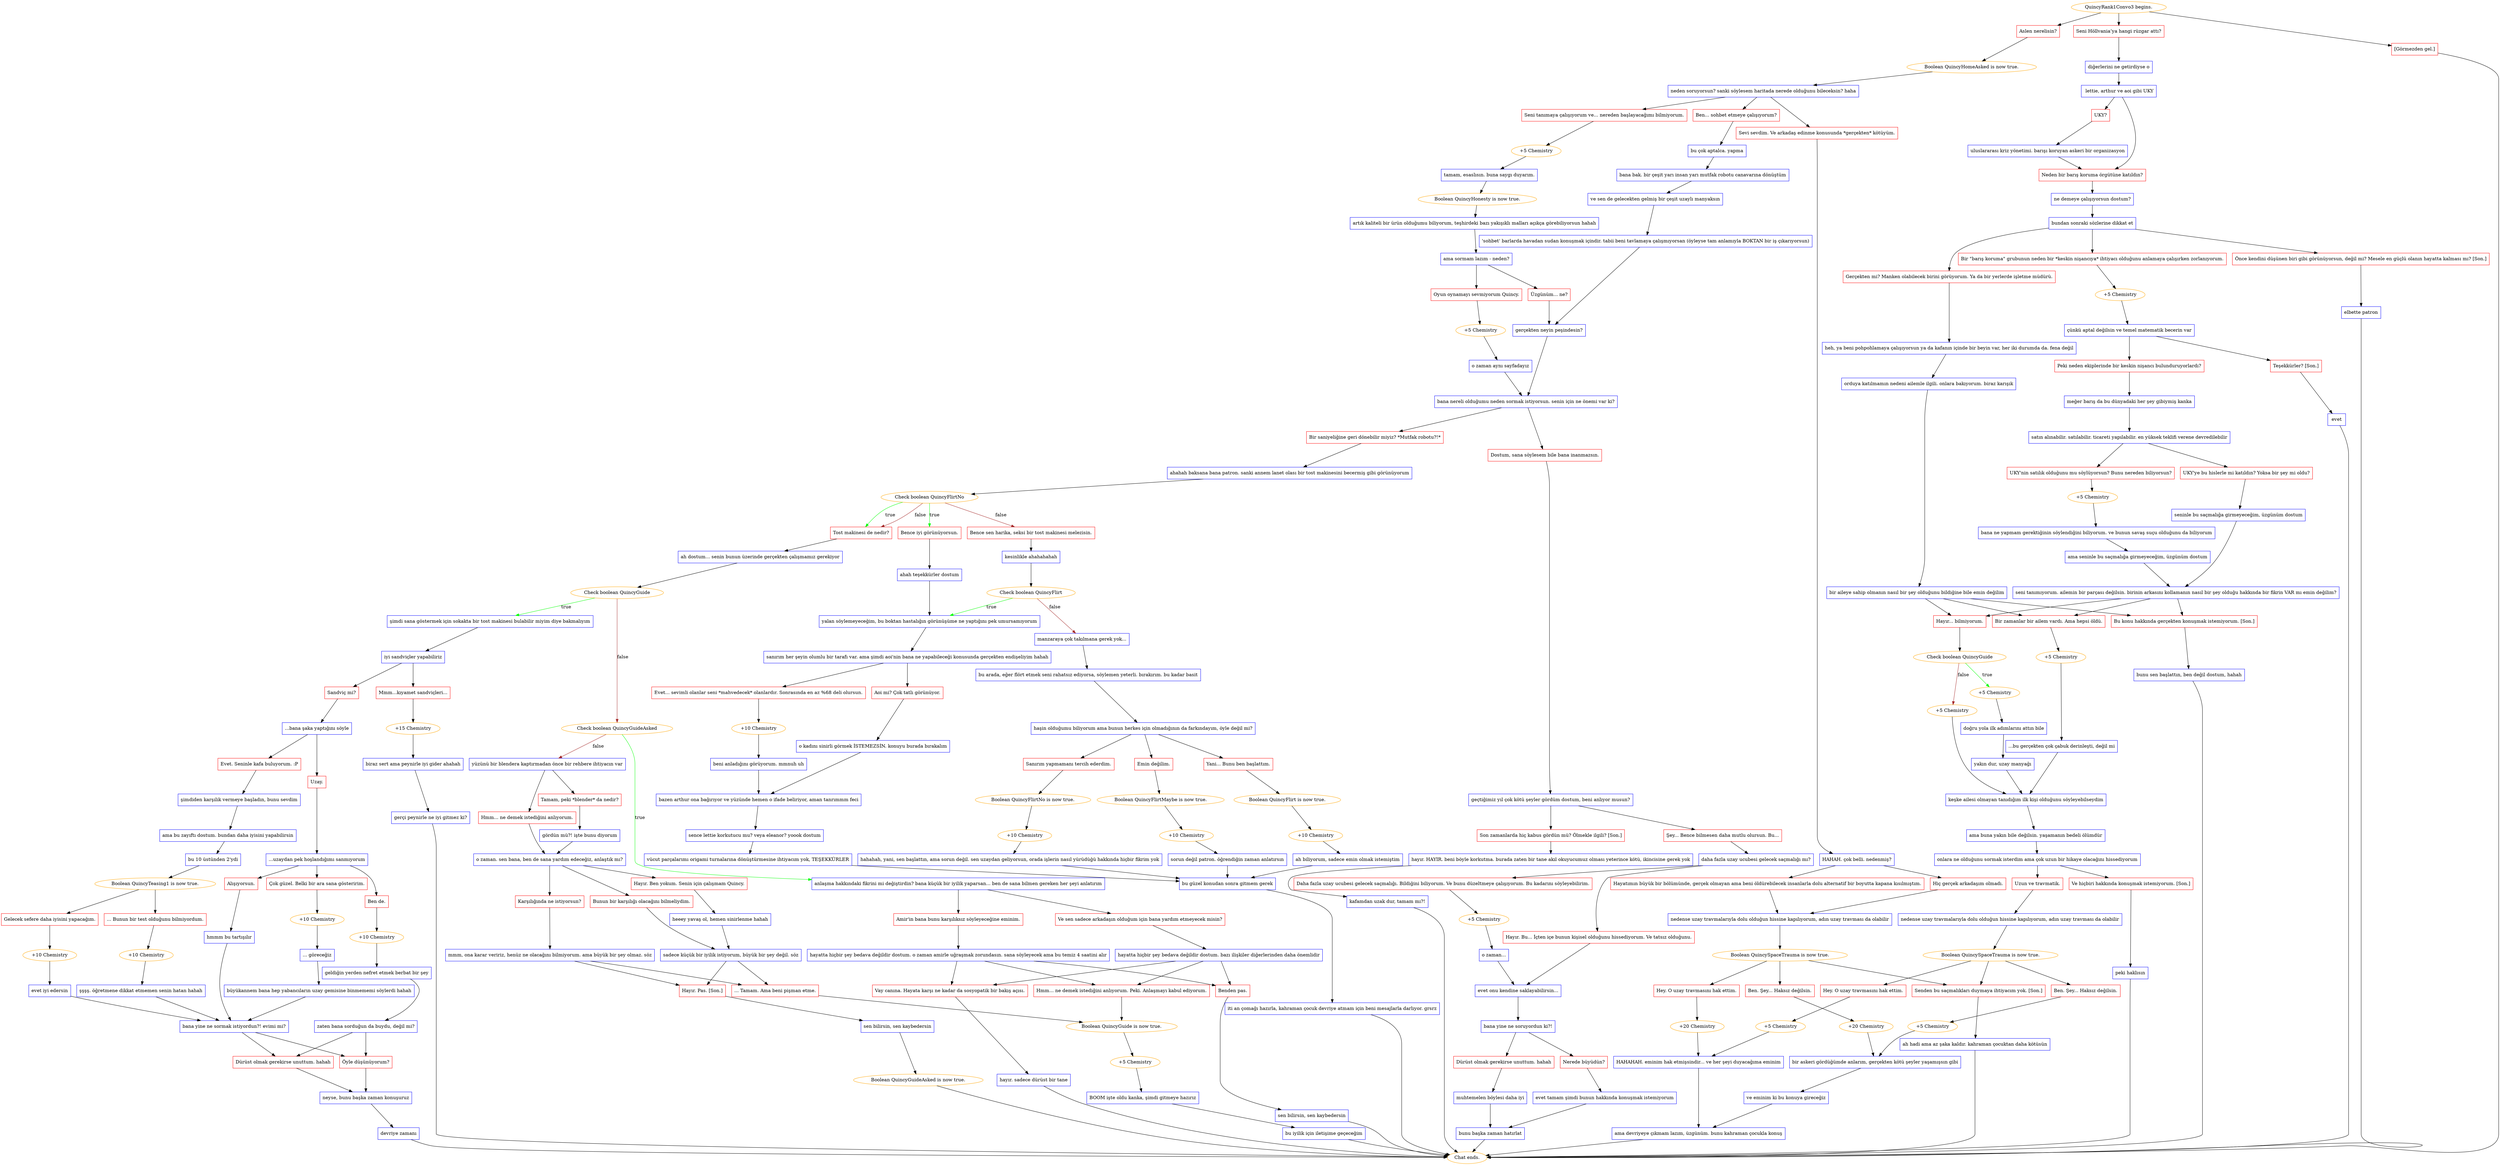 digraph {
	"QuincyRank1Convo3 begins." [color=orange];
		"QuincyRank1Convo3 begins." -> j686502187;
		"QuincyRank1Convo3 begins." -> j3921741806;
		"QuincyRank1Convo3 begins." -> j314255848;
	j686502187 [label="Aslen nerelisin?",shape=box,color=red];
		j686502187 -> j2126816096;
	j3921741806 [label="Seni Höllvania’ya hangi rüzgar attı?",shape=box,color=red];
		j3921741806 -> j1933318549;
	j314255848 [label="[Görmezden gel.]",shape=box,color=red];
		j314255848 -> "Chat ends.";
	j2126816096 [label="Boolean QuincyHomeAsked is now true.",color=orange];
		j2126816096 -> j2165477589;
	j1933318549 [label="diğerlerini ne getirdiyse o",shape=box,color=blue];
		j1933318549 -> j1173086440;
	"Chat ends." [color=orange];
	j2165477589 [label="neden soruyorsun? sanki söylesem haritada nerede olduğunu bileceksin? haha",shape=box,color=blue];
		j2165477589 -> j3802792211;
		j2165477589 -> j72764707;
		j2165477589 -> j1353128166;
	j1173086440 [label=" lettie, arthur ve aoi gibi UKY",shape=box,color=blue];
		j1173086440 -> j3731933956;
		j1173086440 -> j3987342906;
	j3802792211 [label="Ben... sohbet etmeye çalışıyorum?",shape=box,color=red];
		j3802792211 -> j4155151757;
	j72764707 [label="Seni tanımaya çalışıyorum ve... nereden başlayacağımı bilmiyorum.",shape=box,color=red];
		j72764707 -> j4151295714;
	j1353128166 [label="Sevi sevdim. Ve arkadaş edinme konusunda *gerçekten* kötüyüm.",shape=box,color=red];
		j1353128166 -> j322782810;
	j3731933956 [label="Neden bir barış koruma örgütüne katıldın?",shape=box,color=red];
		j3731933956 -> j1390394796;
	j3987342906 [label="UKY?",shape=box,color=red];
		j3987342906 -> j2849973780;
	j4155151757 [label="bu çok aptalca. yapma",shape=box,color=blue];
		j4155151757 -> j15353582;
	j4151295714 [label="+5 Chemistry",color=orange];
		j4151295714 -> j3643664426;
	j322782810 [label="HAHAH. çok belli. nedenmiş?",shape=box,color=blue];
		j322782810 -> j3393498092;
		j322782810 -> j682862525;
	j1390394796 [label="ne demeye çalışıyorsun dostum?",shape=box,color=blue];
		j1390394796 -> j337722335;
	j2849973780 [label="uluslararası kriz yönetimi. barışı koruyan askeri bir organizasyon",shape=box,color=blue];
		j2849973780 -> j3731933956;
	j15353582 [label="bana bak. bir çeşit yarı insan yarı mutfak robotu canavarına dönüştüm",shape=box,color=blue];
		j15353582 -> j362916178;
	j3643664426 [label="tamam, esaslısın. buna saygı duyarım.",shape=box,color=blue];
		j3643664426 -> j2072349673;
	j3393498092 [label="Hiç gerçek arkadaşım olmadı.",shape=box,color=red];
		j3393498092 -> j1040677460;
	j682862525 [label="Hayatımın büyük bir bölümünde, gerçek olmayan ama beni öldürebilecek insanlarla dolu alternatif bir boyutta kapana kısılmıştım.",shape=box,color=red];
		j682862525 -> j1040677460;
	j337722335 [label="bundan sonraki sözlerine dikkat et",shape=box,color=blue];
		j337722335 -> j4234228849;
		j337722335 -> j2236331703;
		j337722335 -> j213692689;
	j362916178 [label="ve sen de gelecekten gelmiş bir çeşit uzaylı manyaksın",shape=box,color=blue];
		j362916178 -> j234450744;
	j2072349673 [label="Boolean QuincyHonesty is now true.",color=orange];
		j2072349673 -> j3407710241;
	j1040677460 [label="nedense uzay travmalarıyla dolu olduğun hissine kapılıyorum, adın uzay travması da olabilir",shape=box,color=blue];
		j1040677460 -> j815593362;
	j4234228849 [label="Gerçekten mi? Manken olabilecek birini görüyorum. Ya da bir yerlerde işletme müdürü.",shape=box,color=red];
		j4234228849 -> j187699524;
	j2236331703 [label="Bir \"barış koruma\" grubunun neden bir *keskin nişancıya* ihtiyacı olduğunu anlamaya çalışırken zorlanıyorum.",shape=box,color=red];
		j2236331703 -> j3835369049;
	j213692689 [label="Önce kendini düşünen biri gibi görünüyorsun, değil mi? Mesele en güçlü olanın hayatta kalması mı? [Son.]",shape=box,color=red];
		j213692689 -> j2552122442;
	j234450744 [label="'sohbet' barlarda havadan sudan konuşmak içindir. tabii beni tavlamaya çalışmıyorsan (öyleyse tam anlamıyla BOKTAN bir iş çıkarıyorsun)",shape=box,color=blue];
		j234450744 -> j2888190625;
	j3407710241 [label="artık kaliteli bir ürün olduğumu biliyorum, teşhirdeki bazı yakışıklı malları açıkça görebiliyorsun hahah",shape=box,color=blue];
		j3407710241 -> j212017729;
	j815593362 [label="Boolean QuincySpaceTrauma is now true.",color=orange];
		j815593362 -> j2842013912;
		j815593362 -> j3780697135;
		j815593362 -> j2675173699;
	j187699524 [label="heh, ya beni pohpohlamaya çalışıyorsun ya da kafanın içinde bir beyin var, her iki durumda da. fena değil",shape=box,color=blue];
		j187699524 -> j941884360;
	j3835369049 [label="+5 Chemistry",color=orange];
		j3835369049 -> j3500996373;
	j2552122442 [label="elbette patron",shape=box,color=blue];
		j2552122442 -> "Chat ends.";
	j2888190625 [label="gerçekten neyin peşindesin?",shape=box,color=blue];
		j2888190625 -> j730197913;
	j212017729 [label="ama sormam lazım - neden?",shape=box,color=blue];
		j212017729 -> j3212222733;
		j212017729 -> j1915030439;
	j2842013912 [label="Ben. Şey... Haksız değilsin.",shape=box,color=red];
		j2842013912 -> j860001393;
	j3780697135 [label="Hey. O uzay travmasını hak ettim.",shape=box,color=red];
		j3780697135 -> j2894644233;
	j2675173699 [label="Senden bu saçmalıkları duymaya ihtiyacım yok. [Son.]",shape=box,color=red];
		j2675173699 -> j3903309036;
	j941884360 [label="orduya katılmamın nedeni ailemle ilgili. onlara bakıyorum. biraz karışık",shape=box,color=blue];
		j941884360 -> j473039480;
	j3500996373 [label="çünkü aptal değilsin ve temel matematik becerin var",shape=box,color=blue];
		j3500996373 -> j1502061051;
		j3500996373 -> j3766026032;
	j730197913 [label="bana nereli olduğumu neden sormak istiyorsun. senin için ne önemi var ki?",shape=box,color=blue];
		j730197913 -> j4106353182;
		j730197913 -> j2397057777;
	j3212222733 [label="Oyun oynamayı sevmiyorum Quincy.",shape=box,color=red];
		j3212222733 -> j696231933;
	j1915030439 [label="Üzgünüm... ne?",shape=box,color=red];
		j1915030439 -> j2888190625;
	j860001393 [label="+20 Chemistry",color=orange];
		j860001393 -> j3123556735;
	j2894644233 [label="+20 Chemistry",color=orange];
		j2894644233 -> j2009076537;
	j3903309036 [label="ah hadi ama az şaka kaldır. kahraman çocuktan daha kötüsün",shape=box,color=blue];
		j3903309036 -> "Chat ends.";
	j473039480 [label="bir aileye sahip olmanın nasıl bir şey olduğunu bildiğine bile emin değilim",shape=box,color=blue];
		j473039480 -> j3205310131;
		j473039480 -> j2143609297;
		j473039480 -> j1516706604;
	j1502061051 [label="Peki neden ekiplerinde bir keskin nişancı bulunduruyorlardı?",shape=box,color=red];
		j1502061051 -> j1849120366;
	j3766026032 [label="Teşekkürler? [Son.]",shape=box,color=red];
		j3766026032 -> j2617685507;
	j4106353182 [label="Bir saniyeliğine geri dönebilir miyiz? *Mutfak robotu?!*",shape=box,color=red];
		j4106353182 -> j241155974;
	j2397057777 [label="Dostum, sana söylesem bile bana inanmazsın.",shape=box,color=red];
		j2397057777 -> j2722496068;
	j696231933 [label="+5 Chemistry",color=orange];
		j696231933 -> j1428003230;
	j3123556735 [label="bir askeri gördüğümde anlarım, gerçekten kötü şeyler yaşamışsın gibi",shape=box,color=blue];
		j3123556735 -> j1415183188;
	j2009076537 [label="HAHAHAH. eminim hak etmişsindir... ve her şeyi duyacağıma eminim",shape=box,color=blue];
		j2009076537 -> j1789198343;
	j3205310131 [label="Bu konu hakkında gerçekten konuşmak istemiyorum. [Son.]",shape=box,color=red];
		j3205310131 -> j2447816994;
	j2143609297 [label="Hayır... bilmiyorum.",shape=box,color=red];
		j2143609297 -> j3430472234;
	j1516706604 [label="Bir zamanlar bir ailem vardı. Ama hepsi öldü.",shape=box,color=red];
		j1516706604 -> j1337811626;
	j1849120366 [label="meğer barış da bu dünyadaki her şey gibiymiş kanka",shape=box,color=blue];
		j1849120366 -> j1910437015;
	j2617685507 [label="evet",shape=box,color=blue];
		j2617685507 -> "Chat ends.";
	j241155974 [label="ahahah baksana bana patron. sanki annem lanet olası bir tost makinesini becermiş gibi görünüyorum",shape=box,color=blue];
		j241155974 -> j152642287;
	j2722496068 [label="geçtiğimiz yıl çok kötü şeyler gördüm dostum, beni anlıyor musun?",shape=box,color=blue];
		j2722496068 -> j3878249396;
		j2722496068 -> j443423051;
	j1428003230 [label="o zaman aynı sayfadayız",shape=box,color=blue];
		j1428003230 -> j730197913;
	j1415183188 [label="ve eminim ki bu konuya gireceğiz",shape=box,color=blue];
		j1415183188 -> j1789198343;
	j1789198343 [label="ama devriyeye çıkmam lazım, üzgünüm. bunu kahraman çocukla konuş",shape=box,color=blue];
		j1789198343 -> "Chat ends.";
	j2447816994 [label="bunu sen başlattın, ben değil dostum, hahah",shape=box,color=blue];
		j2447816994 -> "Chat ends.";
	j3430472234 [label="Check boolean QuincyGuide",color=orange];
		j3430472234 -> j1857855839 [label=true,color=green];
		j3430472234 -> j2268346695 [label=false,color=brown];
	j1337811626 [label="+5 Chemistry",color=orange];
		j1337811626 -> j2561449380;
	j1910437015 [label="satın alınabilir. satılabilir. ticareti yapılabilir. en yüksek teklifi verene devredilebilir",shape=box,color=blue];
		j1910437015 -> j229368933;
		j1910437015 -> j33636612;
	j152642287 [label="Check boolean QuincyFlirtNo",color=orange];
		j152642287 -> j4049019750 [label=true,color=green];
		j152642287 -> j426605916 [label=true,color=green];
		j152642287 -> j2367085101 [label=false,color=brown];
		j152642287 -> j4049019750 [label=false,color=brown];
	j3878249396 [label="Son zamanlarda hiç kabus gördün mü? Ölmekle ilgili? [Son.]",shape=box,color=red];
		j3878249396 -> j1349357447;
	j443423051 [label="Şey... Bence bilmesen daha mutlu olursun. Bu...",shape=box,color=red];
		j443423051 -> j3270986059;
	j1857855839 [label="+5 Chemistry",color=orange];
		j1857855839 -> j2192638310;
	j2268346695 [label="+5 Chemistry",color=orange];
		j2268346695 -> j296982570;
	j2561449380 [label="...bu gerçekten çok çabuk derinleşti, değil mi",shape=box,color=blue];
		j2561449380 -> j296982570;
	j229368933 [label="UKY'nin satılık olduğunu mu söylüyorsun? Bunu nereden biliyorsun?",shape=box,color=red];
		j229368933 -> j2107423044;
	j33636612 [label="UKY'ye bu hislerle mi katıldın? Yoksa bir şey mi oldu?",shape=box,color=red];
		j33636612 -> j1275868813;
	j4049019750 [label="Tost makinesi de nedir?",shape=box,color=red];
		j4049019750 -> j2625216589;
	j426605916 [label="Bence iyi görünüyorsun.",shape=box,color=red];
		j426605916 -> j3751696703;
	j2367085101 [label="Bence sen harika, seksi bir tost makinesi melezisin.",shape=box,color=red];
		j2367085101 -> j1173292159;
	j1349357447 [label="hayır. HAYIR. beni böyle korkutma. burada zaten bir tane akıl okuyucumuz olması yeterince kötü, ikincisine gerek yok",shape=box,color=blue];
		j1349357447 -> j3574922419;
	j3270986059 [label="daha fazla uzay ucubesi gelecek saçmalığı mı?",shape=box,color=blue];
		j3270986059 -> j3933378350;
		j3270986059 -> j4000237216;
	j2192638310 [label="doğru yola ilk adımlarını attın bile",shape=box,color=blue];
		j2192638310 -> j3577864229;
	j296982570 [label="keşke ailesi olmayan tanıdığım ilk kişi olduğunu söyleyebilseydim",shape=box,color=blue];
		j296982570 -> j2776331761;
	j2107423044 [label="+5 Chemistry",color=orange];
		j2107423044 -> j3851838985;
	j1275868813 [label="seninle bu saçmalığa girmeyeceğim, üzgünüm dostum",shape=box,color=blue];
		j1275868813 -> j3472026315;
	j2625216589 [label="ah dostum... senin bunun üzerinde gerçekten çalışmamız gerekiyor",shape=box,color=blue];
		j2625216589 -> j3982231780;
	j3751696703 [label="ahah teşekkürler dostum",shape=box,color=blue];
		j3751696703 -> j1187903687;
	j1173292159 [label="kesinlikle ahahahahah",shape=box,color=blue];
		j1173292159 -> j1174243365;
	j3574922419 [label="kafamdan uzak dur, tamam mı?!",shape=box,color=blue];
		j3574922419 -> "Chat ends.";
	j3933378350 [label="Hayır. Bu... İçten içe bunun kişisel olduğunu hissediyorum. Ve tatsız olduğunu.",shape=box,color=red];
		j3933378350 -> j1343997137;
	j4000237216 [label="Daha fazla uzay ucubesi gelecek saçmalığı. Bildiğini biliyorum. Ve bunu düzeltmeye çalışıyorum. Bu kadarını söyleyebilirim.",shape=box,color=red];
		j4000237216 -> j366724512;
	j3577864229 [label="yakın dur, uzay manyağı",shape=box,color=blue];
		j3577864229 -> j296982570;
	j2776331761 [label="ama buna yakın bile değilsin. yaşamanın bedeli ölümdür",shape=box,color=blue];
		j2776331761 -> j1019638541;
	j3851838985 [label="bana ne yapmam gerektiğinin söylendiğini biliyorum. ve bunun savaş suçu olduğunu da biliyorum",shape=box,color=blue];
		j3851838985 -> j3282563341;
	j3472026315 [label="seni tanımıyorum. ailemin bir parçası değilsin. birinin arkasını kollamanın nasıl bir şey olduğu hakkında bir fikrin VAR mı emin değilim?",shape=box,color=blue];
		j3472026315 -> j3205310131;
		j3472026315 -> j2143609297;
		j3472026315 -> j1516706604;
	j3982231780 [label="Check boolean QuincyGuide",color=orange];
		j3982231780 -> j2787729162 [label=true,color=green];
		j3982231780 -> j3551955468 [label=false,color=brown];
	j1187903687 [label="yalan söylemeyeceğim, bu boktan hastalığın görünüşüme ne yaptığını pek umursamıyorum",shape=box,color=blue];
		j1187903687 -> j3722015219;
	j1174243365 [label="Check boolean QuincyFlirt",color=orange];
		j1174243365 -> j1187903687 [label=true,color=green];
		j1174243365 -> j1625575961 [label=false,color=brown];
	j1343997137 [label="evet onu kendine saklayabilirsin...",shape=box,color=blue];
		j1343997137 -> j1054038150;
	j366724512 [label="+5 Chemistry",color=orange];
		j366724512 -> j321632577;
	j1019638541 [label="onlara ne olduğunu sormak isterdim ama çok uzun bir hikaye olacağını hissediyorum",shape=box,color=blue];
		j1019638541 -> j868324430;
		j1019638541 -> j1552186845;
	j3282563341 [label="ama seninle bu saçmalığa girmeyeceğim, üzgünüm dostum",shape=box,color=blue];
		j3282563341 -> j3472026315;
	j2787729162 [label="şimdi sana göstermek için sokakta bir tost makinesi bulabilir miyim diye bakmalıyım",shape=box,color=blue];
		j2787729162 -> j1536468818;
	j3551955468 [label="Check boolean QuincyGuideAsked",color=orange];
		j3551955468 -> j2071435483 [label=true,color=green];
		j3551955468 -> j126008703 [label=false,color=brown];
	j3722015219 [label="sanırım her şeyin olumlu bir tarafı var. ama şimdi aoi'nin bana ne yapabileceği konusunda gerçekten endişeliyim hahah",shape=box,color=blue];
		j3722015219 -> j881759834;
		j3722015219 -> j3579754213;
	j1625575961 [label="manzaraya çok takılmana gerek yok...",shape=box,color=blue];
		j1625575961 -> j3485465463;
	j1054038150 [label="bana yine ne soruyordun ki?!",shape=box,color=blue];
		j1054038150 -> j3554015859;
		j1054038150 -> j95824176;
	j321632577 [label="o zaman...",shape=box,color=blue];
		j321632577 -> j1343997137;
	j868324430 [label="Uzun ve travmatik.",shape=box,color=red];
		j868324430 -> j1081702792;
	j1552186845 [label="Ve hiçbiri hakkında konuşmak istemiyorum. [Son.]",shape=box,color=red];
		j1552186845 -> j199448844;
	j1536468818 [label="iyi sandviçler yapabiliriz",shape=box,color=blue];
		j1536468818 -> j3266359048;
		j1536468818 -> j3760258854;
	j2071435483 [label="anlaşma hakkındaki fikrini mi değiştirdin? bana küçük bir iyilik yaparsan... ben de sana bilmen gereken her şeyi anlatırım",shape=box,color=blue];
		j2071435483 -> j632515724;
		j2071435483 -> j406063605;
	j126008703 [label="yüzünü bir blendera kaptırmadan önce bir rehbere ihtiyacın var",shape=box,color=blue];
		j126008703 -> j1689035145;
		j126008703 -> j2985506411;
	j881759834 [label="Aoi mi? Çok tatlı görünüyor.",shape=box,color=red];
		j881759834 -> j3604231058;
	j3579754213 [label="Evet... sevimli olanlar seni *mahvedecek* olanlardır. Sonrasında en az %68 deli olursun.",shape=box,color=red];
		j3579754213 -> j1220059905;
	j3485465463 [label="bu arada, eğer flört etmek seni rahatsız ediyorsa, söylemen yeterli. bırakırım. bu kadar basit",shape=box,color=blue];
		j3485465463 -> j48942758;
	j3554015859 [label="Nerede büyüdün?",shape=box,color=red];
		j3554015859 -> j1154736642;
	j95824176 [label="Dürüst olmak gerekirse unuttum. hahah",shape=box,color=red];
		j95824176 -> j1494306667;
	j1081702792 [label="nedense uzay travmalarıyla dolu olduğun hissine kapılıyorum, adın uzay travması da olabilir",shape=box,color=blue];
		j1081702792 -> j2207447772;
	j199448844 [label="peki haklısın",shape=box,color=blue];
		j199448844 -> "Chat ends.";
	j3266359048 [label="Mmm...kıyamet sandviçleri...",shape=box,color=red];
		j3266359048 -> j424456473;
	j3760258854 [label="Sandviç mi?",shape=box,color=red];
		j3760258854 -> j555756982;
	j632515724 [label="Amir'in bana bunu karşılıksız söyleyeceğine eminim.",shape=box,color=red];
		j632515724 -> j2653744366;
	j406063605 [label="Ve sen sadece arkadaşın olduğum için bana yardım etmeyecek misin?",shape=box,color=red];
		j406063605 -> j1348356268;
	j1689035145 [label="Tamam, peki *blender* da nedir?",shape=box,color=red];
		j1689035145 -> j4040470243;
	j2985506411 [label="Hmm... ne demek istediğini anlıyorum.",shape=box,color=red];
		j2985506411 -> j3310277685;
	j3604231058 [label="o kadını sinirli görmek İSTEMEZSİN. konuyu burada bırakalım",shape=box,color=blue];
		j3604231058 -> j3746159747;
	j1220059905 [label="+10 Chemistry",color=orange];
		j1220059905 -> j39503327;
	j48942758 [label="haşin olduğumu biliyorum ama bunun herkes için olmadığının da farkındayım, öyle değil mi?",shape=box,color=blue];
		j48942758 -> j4197256489;
		j48942758 -> j2970808905;
		j48942758 -> j2150535532;
	j1154736642 [label="evet tamam şimdi bunun hakkında konuşmak istemiyorum",shape=box,color=blue];
		j1154736642 -> j3412682934;
	j1494306667 [label="muhtemelen böylesi daha iyi",shape=box,color=blue];
		j1494306667 -> j3412682934;
	j2207447772 [label="Boolean QuincySpaceTrauma is now true.",color=orange];
		j2207447772 -> j2657928142;
		j2207447772 -> j3567041026;
		j2207447772 -> j2675173699;
	j424456473 [label="+15 Chemistry",color=orange];
		j424456473 -> j2290506212;
	j555756982 [label="...bana şaka yaptığını söyle",shape=box,color=blue];
		j555756982 -> j3723041054;
		j555756982 -> j3912623680;
	j2653744366 [label="hayatta hiçbir şey bedava değildir dostum. o zaman amirle uğraşmak zorundasın. sana söyleyecek ama bu temiz 4 saatini alır",shape=box,color=blue];
		j2653744366 -> j1228445086;
		j2653744366 -> j2676255715;
		j2653744366 -> j336456507;
	j1348356268 [label="hayatta hiçbir şey bedava değildir dostum. bazı ilişkiler diğerlerinden daha önemlidir",shape=box,color=blue];
		j1348356268 -> j1228445086;
		j1348356268 -> j2676255715;
		j1348356268 -> j336456507;
	j4040470243 [label="gördün mü?! işte bunu diyorum",shape=box,color=blue];
		j4040470243 -> j3310277685;
	j3310277685 [label="o zaman. sen bana, ben de sana yardım edeceğiz, anlaştık mı?",shape=box,color=blue];
		j3310277685 -> j1754860269;
		j3310277685 -> j3226817865;
		j3310277685 -> j1502150286;
	j3746159747 [label="bazen arthur ona bağırıyor ve yüzünde hemen o ifade beliriyor, aman tanrımmm feci",shape=box,color=blue];
		j3746159747 -> j3694230167;
	j39503327 [label="beni anladığını görüyorum. mmnuh uh",shape=box,color=blue];
		j39503327 -> j3746159747;
	j4197256489 [label="Emin değilim.",shape=box,color=red];
		j4197256489 -> j418541914;
	j2970808905 [label="Yani... Bunu ben başlattım.",shape=box,color=red];
		j2970808905 -> j1198112718;
	j2150535532 [label="Sanırım yapmamanı tercih ederdim.",shape=box,color=red];
		j2150535532 -> j331122064;
	j3412682934 [label="bunu başka zaman hatırlat",shape=box,color=blue];
		j3412682934 -> "Chat ends.";
	j2657928142 [label="Ben. Şey... Haksız değilsin.",shape=box,color=red];
		j2657928142 -> j1608448289;
	j3567041026 [label="Hey. O uzay travmasını hak ettim.",shape=box,color=red];
		j3567041026 -> j418453653;
	j2290506212 [label="biraz sert ama peynirle iyi gider ahahah",shape=box,color=blue];
		j2290506212 -> j2618947310;
	j3723041054 [label="Evet. Seninle kafa buluyorum. :P",shape=box,color=red];
		j3723041054 -> j2507706658;
	j3912623680 [label="Uzay.",shape=box,color=red];
		j3912623680 -> j1377970485;
	j1228445086 [label="Hmm... ne demek istediğini anlıyorum. Peki. Anlaşmayı kabul ediyorum.",shape=box,color=red];
		j1228445086 -> j2315469283;
	j2676255715 [label="Vay canına. Hayata karşı ne kadar da sosyopatik bir bakış açısı.",shape=box,color=red];
		j2676255715 -> j1198480871;
	j336456507 [label="Benden pas.",shape=box,color=red];
		j336456507 -> j1246920219;
	j1754860269 [label="Karşılığında ne istiyorsun?",shape=box,color=red];
		j1754860269 -> j498638710;
	j3226817865 [label="Bunun bir karşılığı olacağını bilmeliydim.",shape=box,color=red];
		j3226817865 -> j3932247040;
	j1502150286 [label="Hayır. Ben yokum. Senin için çalışmam Quincy.",shape=box,color=red];
		j1502150286 -> j4202831323;
	j3694230167 [label="sence lettie korkutucu mu? veya eleanor? yoook dostum",shape=box,color=blue];
		j3694230167 -> j2148673605;
	j418541914 [label="Boolean QuincyFlirtMaybe is now true.",color=orange];
		j418541914 -> j1707805483;
	j1198112718 [label="Boolean QuincyFlirt is now true.",color=orange];
		j1198112718 -> j2431476110;
	j331122064 [label="Boolean QuincyFlirtNo is now true.",color=orange];
		j331122064 -> j943925555;
	j1608448289 [label="+5 Chemistry",color=orange];
		j1608448289 -> j3123556735;
	j418453653 [label="+5 Chemistry",color=orange];
		j418453653 -> j2009076537;
	j2618947310 [label="gerçi peynirle ne iyi gitmez ki?",shape=box,color=blue];
		j2618947310 -> "Chat ends.";
	j2507706658 [label="şimdiden karşılık vermeye başladın, bunu sevdim",shape=box,color=blue];
		j2507706658 -> j737587067;
	j1377970485 [label="...uzaydan pek hoşlandığımı sanmıyorum",shape=box,color=blue];
		j1377970485 -> j300802516;
		j1377970485 -> j2604277893;
		j1377970485 -> j2694236707;
	j2315469283 [label="Boolean QuincyGuide is now true.",color=orange];
		j2315469283 -> j1658757148;
	j1198480871 [label="hayır. sadece dürüst bir tane",shape=box,color=blue];
		j1198480871 -> "Chat ends.";
	j1246920219 [label="sen bilirsin, sen kaybedersin",shape=box,color=blue];
		j1246920219 -> "Chat ends.";
	j498638710 [label="mmm, ona karar veririz, henüz ne olacağını bilmiyorum. ama büyük bir şey olmaz. söz",shape=box,color=blue];
		j498638710 -> j430433168;
		j498638710 -> j3948756186;
	j3932247040 [label="sadece küçük bir iyilik istiyorum, büyük bir şey değil. söz",shape=box,color=blue];
		j3932247040 -> j430433168;
		j3932247040 -> j3948756186;
	j4202831323 [label="heeey yavaş ol, hemen sinirlenme hahah",shape=box,color=blue];
		j4202831323 -> j3932247040;
	j2148673605 [label="vücut parçalarımı origami turnalarına dönüştürmesine ihtiyacım yok, TEŞEKKÜRLER",shape=box,color=blue];
		j2148673605 -> j240831078;
	j1707805483 [label="+10 Chemistry",color=orange];
		j1707805483 -> j909837238;
	j2431476110 [label="+10 Chemistry",color=orange];
		j2431476110 -> j613252603;
	j943925555 [label="+10 Chemistry",color=orange];
		j943925555 -> j4140070840;
	j737587067 [label="ama bu zayıftı dostum. bundan daha iyisini yapabilirsin",shape=box,color=blue];
		j737587067 -> j3889469700;
	j300802516 [label="Ben de.",shape=box,color=red];
		j300802516 -> j1241652851;
	j2604277893 [label="Alışıyorsun.",shape=box,color=red];
		j2604277893 -> j1982079026;
	j2694236707 [label="Çok güzel. Belki bir ara sana gösteririm.",shape=box,color=red];
		j2694236707 -> j543724637;
	j1658757148 [label="+5 Chemistry",color=orange];
		j1658757148 -> j56302276;
	j430433168 [label="... Tamam. Ama beni pişman etme.",shape=box,color=red];
		j430433168 -> j2315469283;
	j3948756186 [label="Hayır. Pas. [Son.]",shape=box,color=red];
		j3948756186 -> j29309990;
	j240831078 [label="bu güzel konudan sonra gitmem gerek",shape=box,color=blue];
		j240831078 -> j461357874;
	j909837238 [label="sorun değil patron. öğrendiğin zaman anlatırsın",shape=box,color=blue];
		j909837238 -> j240831078;
	j613252603 [label="ah biliyorum, sadece emin olmak istemiştim",shape=box,color=blue];
		j613252603 -> j240831078;
	j4140070840 [label="hahahah, yani, sen başlattın, ama sorun değil. sen uzaydan geliyorsun, orada işlerin nasıl yürüdüğü hakkında hiçbir fikrim yok",shape=box,color=blue];
		j4140070840 -> j240831078;
	j3889469700 [label="bu 10 üstünden 2'ydi",shape=box,color=blue];
		j3889469700 -> j3120528918;
	j1241652851 [label="+10 Chemistry",color=orange];
		j1241652851 -> j885763695;
	j1982079026 [label="hmmm bu tartışılır",shape=box,color=blue];
		j1982079026 -> j1014912541;
	j543724637 [label="+10 Chemistry",color=orange];
		j543724637 -> j746654893;
	j56302276 [label="BOOM işte oldu kanka, şimdi gitmeye hazırız",shape=box,color=blue];
		j56302276 -> j1950367047;
	j29309990 [label="sen bilirsin, sen kaybedersin",shape=box,color=blue];
		j29309990 -> j3271907097;
	j461357874 [label="iti an çomağı hazırla, kahraman çocuk devriye atmam için beni mesajlarla darlıyor. grsrz",shape=box,color=blue];
		j461357874 -> "Chat ends.";
	j3120528918 [label="Boolean QuincyTeasing1 is now true.",color=orange];
		j3120528918 -> j1564677521;
		j3120528918 -> j3872716981;
	j885763695 [label="geldiğin yerden nefret etmek berbat bir şey",shape=box,color=blue];
		j885763695 -> j3449511707;
	j1014912541 [label="bana yine ne sormak istiyordun?! evimi mi?",shape=box,color=blue];
		j1014912541 -> j1281840361;
		j1014912541 -> j500641678;
	j746654893 [label="... göreceğiz",shape=box,color=blue];
		j746654893 -> j302514396;
	j1950367047 [label="bu iyilik için iletişime geçeceğim",shape=box,color=blue];
		j1950367047 -> "Chat ends.";
	j3271907097 [label="Boolean QuincyGuideAsked is now true.",color=orange];
		j3271907097 -> "Chat ends.";
	j1564677521 [label="Gelecek sefere daha iyisini yapacağım.",shape=box,color=red];
		j1564677521 -> j1221137174;
	j3872716981 [label="... Bunun bir test olduğunu bilmiyordum.",shape=box,color=red];
		j3872716981 -> j2255254630;
	j3449511707 [label="zaten bana sorduğun da buydu, değil mi?",shape=box,color=blue];
		j3449511707 -> j1281840361;
		j3449511707 -> j500641678;
	j1281840361 [label="Öyle düşünüyorum?",shape=box,color=red];
		j1281840361 -> j1166121035;
	j500641678 [label="Dürüst olmak gerekirse unuttum. hahah",shape=box,color=red];
		j500641678 -> j1166121035;
	j302514396 [label="büyükannem bana hep yabancıların uzay gemisine binmememi söylerdi hahah",shape=box,color=blue];
		j302514396 -> j1014912541;
	j1221137174 [label="+10 Chemistry",color=orange];
		j1221137174 -> j3301487224;
	j2255254630 [label="+10 Chemistry",color=orange];
		j2255254630 -> j2496596034;
	j1166121035 [label="neyse, bunu başka zaman konuşuruz",shape=box,color=blue];
		j1166121035 -> j3927251602;
	j3301487224 [label="evet iyi edersin",shape=box,color=blue];
		j3301487224 -> j1014912541;
	j2496596034 [label="şşşş. öğretmene dikkat etmemen senin hatan hahah",shape=box,color=blue];
		j2496596034 -> j1014912541;
	j3927251602 [label="devriye zamanı",shape=box,color=blue];
		j3927251602 -> "Chat ends.";
}